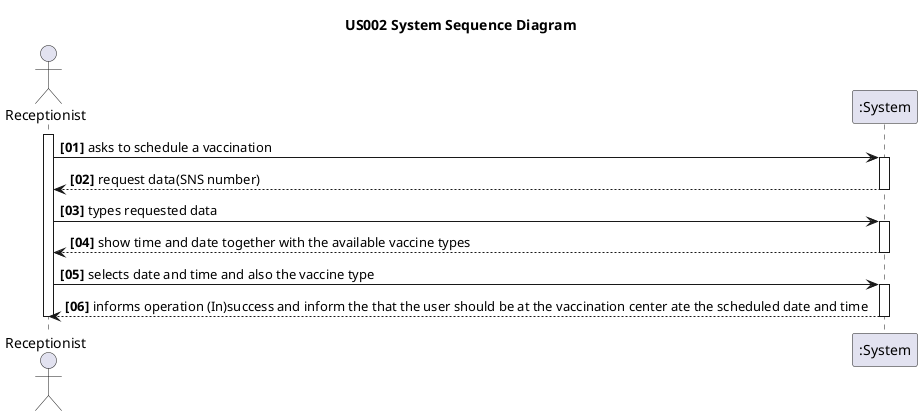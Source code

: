 @startuml

title US002 System Sequence Diagram

autonumber "<b>[00]"

actor Receptionist

activate Receptionist

Receptionist -> ":System": asks to schedule a vaccination
activate ":System"
Receptionist <-- ":System": request data(SNS number)
deactivate ":System"

Receptionist-> ":System": types requested data
activate ":System"
Receptionist <-- ":System": show time and date together with the available vaccine types
deactivate ":System"

Receptionist -> ":System":  selects date and time and also the vaccine type
activate ":System"
Receptionist <-- ":System": informs operation (In)success and inform the that the user should be at the vaccination center ate the scheduled date and time
deactivate ":System"

deactivate Receptionist

@enduml